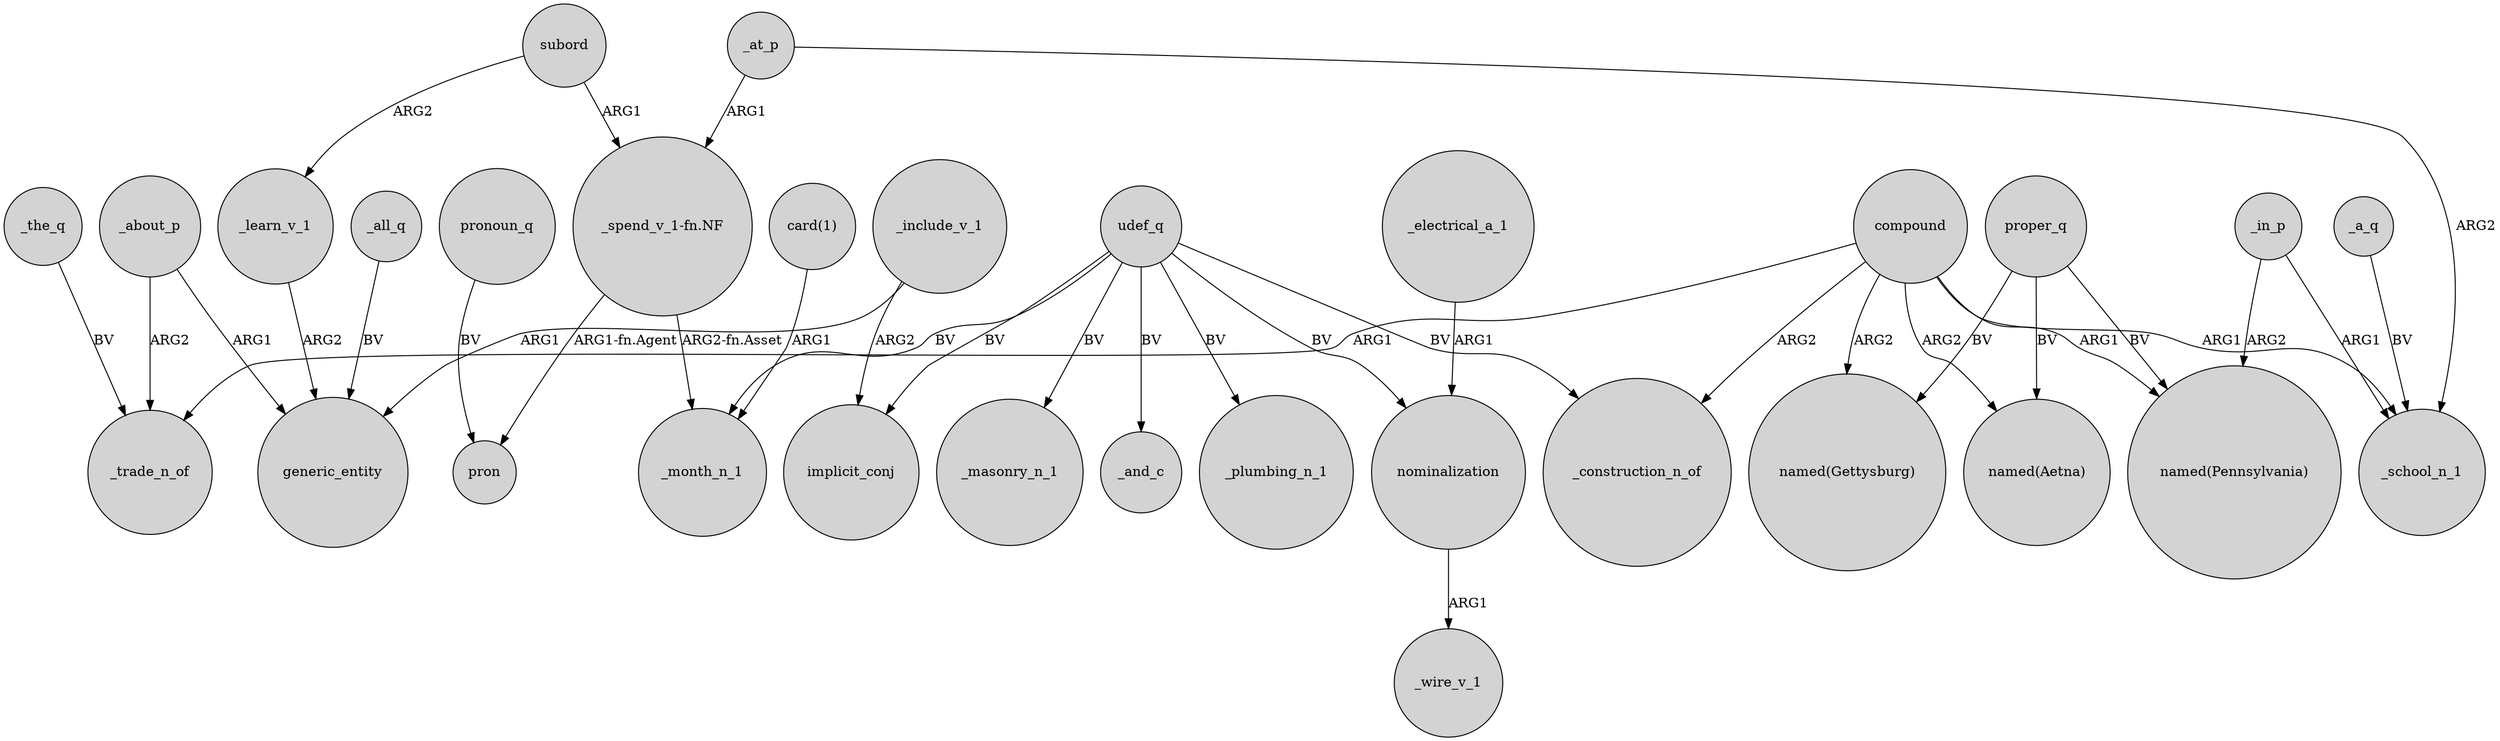 digraph {
	node [shape=circle style=filled]
	_at_p -> _school_n_1 [label=ARG2]
	subord -> _learn_v_1 [label=ARG2]
	_at_p -> "_spend_v_1-fn.NF" [label=ARG1]
	nominalization -> _wire_v_1 [label=ARG1]
	_the_q -> _trade_n_of [label=BV]
	compound -> _school_n_1 [label=ARG1]
	compound -> _trade_n_of [label=ARG1]
	udef_q -> _plumbing_n_1 [label=BV]
	"card(1)" -> _month_n_1 [label=ARG1]
	_about_p -> _trade_n_of [label=ARG2]
	_include_v_1 -> implicit_conj [label=ARG2]
	udef_q -> _month_n_1 [label=BV]
	_include_v_1 -> generic_entity [label=ARG1]
	udef_q -> implicit_conj [label=BV]
	_in_p -> _school_n_1 [label=ARG1]
	_a_q -> _school_n_1 [label=BV]
	_in_p -> "named(Pennsylvania)" [label=ARG2]
	_all_q -> generic_entity [label=BV]
	pronoun_q -> pron [label=BV]
	udef_q -> _masonry_n_1 [label=BV]
	proper_q -> "named(Gettysburg)" [label=BV]
	_learn_v_1 -> generic_entity [label=ARG2]
	udef_q -> nominalization [label=BV]
	compound -> "named(Gettysburg)" [label=ARG2]
	"_spend_v_1-fn.NF" -> _month_n_1 [label="ARG2-fn.Asset"]
	_electrical_a_1 -> nominalization [label=ARG1]
	_about_p -> generic_entity [label=ARG1]
	proper_q -> "named(Pennsylvania)" [label=BV]
	compound -> "named(Pennsylvania)" [label=ARG1]
	subord -> "_spend_v_1-fn.NF" [label=ARG1]
	compound -> _construction_n_of [label=ARG2]
	udef_q -> _construction_n_of [label=BV]
	udef_q -> _and_c [label=BV]
	proper_q -> "named(Aetna)" [label=BV]
	compound -> "named(Aetna)" [label=ARG2]
	"_spend_v_1-fn.NF" -> pron [label="ARG1-fn.Agent"]
}

